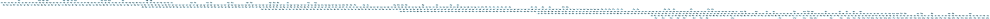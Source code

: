 /* Data Flow Graph */
digraph dfg{
size="6.6";
node[color=lightblue1, style=filled];
"a[0][0]-1"->"mul-149"
"b[0][0]-50"->"mul-149"
"init-99"->"add-150"
"mul-149"->"add-150"
"a[0][1]-2"->"mul-151"
"b[1][0]-57"->"mul-151"
"add-150"->"add-152"
"mul-151"->"add-152"
"a[0][2]-3"->"mul-153"
"b[2][0]-64"->"mul-153"
"add-152"->"add-154"
"mul-153"->"add-154"
"a[0][3]-4"->"mul-155"
"b[3][0]-71"->"mul-155"
"add-154"->"add-156"
"mul-155"->"add-156"
"a[0][4]-5"->"mul-157"
"b[4][0]-78"->"mul-157"
"add-156"->"add-158"
"mul-157"->"add-158"
"a[0][5]-6"->"mul-159"
"b[5][0]-85"->"mul-159"
"add-158"->"add-160"
"mul-159"->"add-160"
"a[0][6]-7"->"mul-161"
"b[6][0]-92"->"mul-161"
"add-160"->"c[0][0]-100"
"mul-161"->"c[0][0]-100"
"a[0][0]-1"->"mul-162"
"b[0][1]-51"->"mul-162"
"init-99"->"add-163"
"mul-162"->"add-163"
"a[0][1]-2"->"mul-164"
"b[1][1]-58"->"mul-164"
"add-163"->"add-165"
"mul-164"->"add-165"
"a[0][2]-3"->"mul-166"
"b[2][1]-65"->"mul-166"
"add-165"->"add-167"
"mul-166"->"add-167"
"a[0][3]-4"->"mul-168"
"b[3][1]-72"->"mul-168"
"add-167"->"add-169"
"mul-168"->"add-169"
"a[0][4]-5"->"mul-170"
"b[4][1]-79"->"mul-170"
"add-169"->"add-171"
"mul-170"->"add-171"
"a[0][5]-6"->"mul-172"
"b[5][1]-86"->"mul-172"
"add-171"->"add-173"
"mul-172"->"add-173"
"a[0][6]-7"->"mul-174"
"b[6][1]-93"->"mul-174"
"add-173"->"c[0][1]-101"
"mul-174"->"c[0][1]-101"
"a[0][0]-1"->"mul-175"
"b[0][2]-52"->"mul-175"
"init-99"->"add-176"
"mul-175"->"add-176"
"a[0][1]-2"->"mul-177"
"b[1][2]-59"->"mul-177"
"add-176"->"add-178"
"mul-177"->"add-178"
"a[0][2]-3"->"mul-179"
"b[2][2]-66"->"mul-179"
"add-178"->"add-180"
"mul-179"->"add-180"
"a[0][3]-4"->"mul-181"
"b[3][2]-73"->"mul-181"
"add-180"->"add-182"
"mul-181"->"add-182"
"a[0][4]-5"->"mul-183"
"b[4][2]-80"->"mul-183"
"add-182"->"add-184"
"mul-183"->"add-184"
"a[0][5]-6"->"mul-185"
"b[5][2]-87"->"mul-185"
"add-184"->"add-186"
"mul-185"->"add-186"
"a[0][6]-7"->"mul-187"
"b[6][2]-94"->"mul-187"
"add-186"->"c[0][2]-102"
"mul-187"->"c[0][2]-102"
"a[0][0]-1"->"mul-188"
"b[0][3]-53"->"mul-188"
"init-99"->"add-189"
"mul-188"->"add-189"
"a[0][1]-2"->"mul-190"
"b[1][3]-60"->"mul-190"
"add-189"->"add-191"
"mul-190"->"add-191"
"a[0][2]-3"->"mul-192"
"b[2][3]-67"->"mul-192"
"add-191"->"add-193"
"mul-192"->"add-193"
"a[0][3]-4"->"mul-194"
"b[3][3]-74"->"mul-194"
"add-193"->"add-195"
"mul-194"->"add-195"
"a[0][4]-5"->"mul-196"
"b[4][3]-81"->"mul-196"
"add-195"->"add-197"
"mul-196"->"add-197"
"a[0][5]-6"->"mul-198"
"b[5][3]-88"->"mul-198"
"add-197"->"add-199"
"mul-198"->"add-199"
"a[0][6]-7"->"mul-200"
"b[6][3]-95"->"mul-200"
"add-199"->"c[0][3]-103"
"mul-200"->"c[0][3]-103"
"a[0][0]-1"->"mul-201"
"b[0][4]-54"->"mul-201"
"init-99"->"add-202"
"mul-201"->"add-202"
"a[0][1]-2"->"mul-203"
"b[1][4]-61"->"mul-203"
"add-202"->"add-204"
"mul-203"->"add-204"
"a[0][2]-3"->"mul-205"
"b[2][4]-68"->"mul-205"
"add-204"->"add-206"
"mul-205"->"add-206"
"a[0][3]-4"->"mul-207"
"b[3][4]-75"->"mul-207"
"add-206"->"add-208"
"mul-207"->"add-208"
"a[0][4]-5"->"mul-209"
"b[4][4]-82"->"mul-209"
"add-208"->"add-210"
"mul-209"->"add-210"
"a[0][5]-6"->"mul-211"
"b[5][4]-89"->"mul-211"
"add-210"->"add-212"
"mul-211"->"add-212"
"a[0][6]-7"->"mul-213"
"b[6][4]-96"->"mul-213"
"add-212"->"c[0][4]-104"
"mul-213"->"c[0][4]-104"
"a[0][0]-1"->"mul-214"
"b[0][5]-55"->"mul-214"
"init-99"->"add-215"
"mul-214"->"add-215"
"a[0][1]-2"->"mul-216"
"b[1][5]-62"->"mul-216"
"add-215"->"add-217"
"mul-216"->"add-217"
"a[0][2]-3"->"mul-218"
"b[2][5]-69"->"mul-218"
"add-217"->"add-219"
"mul-218"->"add-219"
"a[0][3]-4"->"mul-220"
"b[3][5]-76"->"mul-220"
"add-219"->"add-221"
"mul-220"->"add-221"
"a[0][4]-5"->"mul-222"
"b[4][5]-83"->"mul-222"
"add-221"->"add-223"
"mul-222"->"add-223"
"a[0][5]-6"->"mul-224"
"b[5][5]-90"->"mul-224"
"add-223"->"add-225"
"mul-224"->"add-225"
"a[0][6]-7"->"mul-226"
"b[6][5]-97"->"mul-226"
"add-225"->"c[0][5]-105"
"mul-226"->"c[0][5]-105"
"a[0][0]-1"->"mul-227"
"b[0][6]-56"->"mul-227"
"init-99"->"add-228"
"mul-227"->"add-228"
"a[0][1]-2"->"mul-229"
"b[1][6]-63"->"mul-229"
"add-228"->"add-230"
"mul-229"->"add-230"
"a[0][2]-3"->"mul-231"
"b[2][6]-70"->"mul-231"
"add-230"->"add-232"
"mul-231"->"add-232"
"a[0][3]-4"->"mul-233"
"b[3][6]-77"->"mul-233"
"add-232"->"add-234"
"mul-233"->"add-234"
"a[0][4]-5"->"mul-235"
"b[4][6]-84"->"mul-235"
"add-234"->"add-236"
"mul-235"->"add-236"
"a[0][5]-6"->"mul-237"
"b[5][6]-91"->"mul-237"
"add-236"->"add-238"
"mul-237"->"add-238"
"a[0][6]-7"->"mul-239"
"b[6][6]-98"->"mul-239"
"add-238"->"c[0][6]-106"
"mul-239"->"c[0][6]-106"
"a[1][0]-8"->"mul-240"
"b[0][0]-50"->"mul-240"
"init-99"->"add-241"
"mul-240"->"add-241"
"a[1][1]-9"->"mul-242"
"b[1][0]-57"->"mul-242"
"add-241"->"add-243"
"mul-242"->"add-243"
"a[1][2]-10"->"mul-244"
"b[2][0]-64"->"mul-244"
"add-243"->"add-245"
"mul-244"->"add-245"
"a[1][3]-11"->"mul-246"
"b[3][0]-71"->"mul-246"
"add-245"->"add-247"
"mul-246"->"add-247"
"a[1][4]-12"->"mul-248"
"b[4][0]-78"->"mul-248"
"add-247"->"add-249"
"mul-248"->"add-249"
"a[1][5]-13"->"mul-250"
"b[5][0]-85"->"mul-250"
"add-249"->"add-251"
"mul-250"->"add-251"
"a[1][6]-14"->"mul-252"
"b[6][0]-92"->"mul-252"
"add-251"->"c[1][0]-107"
"mul-252"->"c[1][0]-107"
"a[1][0]-8"->"mul-253"
"b[0][1]-51"->"mul-253"
"init-99"->"add-254"
"mul-253"->"add-254"
"a[1][1]-9"->"mul-255"
"b[1][1]-58"->"mul-255"
"add-254"->"add-256"
"mul-255"->"add-256"
"a[1][2]-10"->"mul-257"
"b[2][1]-65"->"mul-257"
"add-256"->"add-258"
"mul-257"->"add-258"
"a[1][3]-11"->"mul-259"
"b[3][1]-72"->"mul-259"
"add-258"->"add-260"
"mul-259"->"add-260"
"a[1][4]-12"->"mul-261"
"b[4][1]-79"->"mul-261"
"add-260"->"add-262"
"mul-261"->"add-262"
"a[1][5]-13"->"mul-263"
"b[5][1]-86"->"mul-263"
"add-262"->"add-264"
"mul-263"->"add-264"
"a[1][6]-14"->"mul-265"
"b[6][1]-93"->"mul-265"
"add-264"->"c[1][1]-108"
"mul-265"->"c[1][1]-108"
"a[1][0]-8"->"mul-266"
"b[0][2]-52"->"mul-266"
"init-99"->"add-267"
"mul-266"->"add-267"
"a[1][1]-9"->"mul-268"
"b[1][2]-59"->"mul-268"
"add-267"->"add-269"
"mul-268"->"add-269"
"a[1][2]-10"->"mul-270"
"b[2][2]-66"->"mul-270"
"add-269"->"add-271"
"mul-270"->"add-271"
"a[1][3]-11"->"mul-272"
"b[3][2]-73"->"mul-272"
"add-271"->"add-273"
"mul-272"->"add-273"
"a[1][4]-12"->"mul-274"
"b[4][2]-80"->"mul-274"
"add-273"->"add-275"
"mul-274"->"add-275"
"a[1][5]-13"->"mul-276"
"b[5][2]-87"->"mul-276"
"add-275"->"add-277"
"mul-276"->"add-277"
"a[1][6]-14"->"mul-278"
"b[6][2]-94"->"mul-278"
"add-277"->"c[1][2]-109"
"mul-278"->"c[1][2]-109"
"a[1][0]-8"->"mul-279"
"b[0][3]-53"->"mul-279"
"init-99"->"add-280"
"mul-279"->"add-280"
"a[1][1]-9"->"mul-281"
"b[1][3]-60"->"mul-281"
"add-280"->"add-282"
"mul-281"->"add-282"
"a[1][2]-10"->"mul-283"
"b[2][3]-67"->"mul-283"
"add-282"->"add-284"
"mul-283"->"add-284"
"a[1][3]-11"->"mul-285"
"b[3][3]-74"->"mul-285"
"add-284"->"add-286"
"mul-285"->"add-286"
"a[1][4]-12"->"mul-287"
"b[4][3]-81"->"mul-287"
"add-286"->"add-288"
"mul-287"->"add-288"
"a[1][5]-13"->"mul-289"
"b[5][3]-88"->"mul-289"
"add-288"->"add-290"
"mul-289"->"add-290"
"a[1][6]-14"->"mul-291"
"b[6][3]-95"->"mul-291"
"add-290"->"c[1][3]-110"
"mul-291"->"c[1][3]-110"
"a[1][0]-8"->"mul-292"
"b[0][4]-54"->"mul-292"
"init-99"->"add-293"
"mul-292"->"add-293"
"a[1][1]-9"->"mul-294"
"b[1][4]-61"->"mul-294"
"add-293"->"add-295"
"mul-294"->"add-295"
"a[1][2]-10"->"mul-296"
"b[2][4]-68"->"mul-296"
"add-295"->"add-297"
"mul-296"->"add-297"
"a[1][3]-11"->"mul-298"
"b[3][4]-75"->"mul-298"
"add-297"->"add-299"
"mul-298"->"add-299"
"a[1][4]-12"->"mul-300"
"b[4][4]-82"->"mul-300"
"add-299"->"add-301"
"mul-300"->"add-301"
"a[1][5]-13"->"mul-302"
"b[5][4]-89"->"mul-302"
"add-301"->"add-303"
"mul-302"->"add-303"
"a[1][6]-14"->"mul-304"
"b[6][4]-96"->"mul-304"
"add-303"->"c[1][4]-111"
"mul-304"->"c[1][4]-111"
"a[1][0]-8"->"mul-305"
"b[0][5]-55"->"mul-305"
"init-99"->"add-306"
"mul-305"->"add-306"
"a[1][1]-9"->"mul-307"
"b[1][5]-62"->"mul-307"
"add-306"->"add-308"
"mul-307"->"add-308"
"a[1][2]-10"->"mul-309"
"b[2][5]-69"->"mul-309"
"add-308"->"add-310"
"mul-309"->"add-310"
"a[1][3]-11"->"mul-311"
"b[3][5]-76"->"mul-311"
"add-310"->"add-312"
"mul-311"->"add-312"
"a[1][4]-12"->"mul-313"
"b[4][5]-83"->"mul-313"
"add-312"->"add-314"
"mul-313"->"add-314"
"a[1][5]-13"->"mul-315"
"b[5][5]-90"->"mul-315"
"add-314"->"add-316"
"mul-315"->"add-316"
"a[1][6]-14"->"mul-317"
"b[6][5]-97"->"mul-317"
"add-316"->"c[1][5]-112"
"mul-317"->"c[1][5]-112"
"a[1][0]-8"->"mul-318"
"b[0][6]-56"->"mul-318"
"init-99"->"add-319"
"mul-318"->"add-319"
"a[1][1]-9"->"mul-320"
"b[1][6]-63"->"mul-320"
"add-319"->"add-321"
"mul-320"->"add-321"
"a[1][2]-10"->"mul-322"
"b[2][6]-70"->"mul-322"
"add-321"->"add-323"
"mul-322"->"add-323"
"a[1][3]-11"->"mul-324"
"b[3][6]-77"->"mul-324"
"add-323"->"add-325"
"mul-324"->"add-325"
"a[1][4]-12"->"mul-326"
"b[4][6]-84"->"mul-326"
"add-325"->"add-327"
"mul-326"->"add-327"
"a[1][5]-13"->"mul-328"
"b[5][6]-91"->"mul-328"
"add-327"->"add-329"
"mul-328"->"add-329"
"a[1][6]-14"->"mul-330"
"b[6][6]-98"->"mul-330"
"add-329"->"c[1][6]-113"
"mul-330"->"c[1][6]-113"
"a[2][0]-15"->"mul-331"
"b[0][0]-50"->"mul-331"
"init-99"->"add-332"
"mul-331"->"add-332"
"a[2][1]-16"->"mul-333"
"b[1][0]-57"->"mul-333"
"add-332"->"add-334"
"mul-333"->"add-334"
"a[2][2]-17"->"mul-335"
"b[2][0]-64"->"mul-335"
"add-334"->"add-336"
"mul-335"->"add-336"
"a[2][3]-18"->"mul-337"
"b[3][0]-71"->"mul-337"
"add-336"->"add-338"
"mul-337"->"add-338"
"a[2][4]-19"->"mul-339"
"b[4][0]-78"->"mul-339"
"add-338"->"add-340"
"mul-339"->"add-340"
"a[2][5]-20"->"mul-341"
"b[5][0]-85"->"mul-341"
"add-340"->"add-342"
"mul-341"->"add-342"
"a[2][6]-21"->"mul-343"
"b[6][0]-92"->"mul-343"
"add-342"->"c[2][0]-114"
"mul-343"->"c[2][0]-114"
"a[2][0]-15"->"mul-344"
"b[0][1]-51"->"mul-344"
"init-99"->"add-345"
"mul-344"->"add-345"
"a[2][1]-16"->"mul-346"
"b[1][1]-58"->"mul-346"
"add-345"->"add-347"
"mul-346"->"add-347"
"a[2][2]-17"->"mul-348"
"b[2][1]-65"->"mul-348"
"add-347"->"add-349"
"mul-348"->"add-349"
"a[2][3]-18"->"mul-350"
"b[3][1]-72"->"mul-350"
"add-349"->"add-351"
"mul-350"->"add-351"
"a[2][4]-19"->"mul-352"
"b[4][1]-79"->"mul-352"
"add-351"->"add-353"
"mul-352"->"add-353"
"a[2][5]-20"->"mul-354"
"b[5][1]-86"->"mul-354"
"add-353"->"add-355"
"mul-354"->"add-355"
"a[2][6]-21"->"mul-356"
"b[6][1]-93"->"mul-356"
"add-355"->"c[2][1]-115"
"mul-356"->"c[2][1]-115"
"a[2][0]-15"->"mul-357"
"b[0][2]-52"->"mul-357"
"init-99"->"add-358"
"mul-357"->"add-358"
"a[2][1]-16"->"mul-359"
"b[1][2]-59"->"mul-359"
"add-358"->"add-360"
"mul-359"->"add-360"
"a[2][2]-17"->"mul-361"
"b[2][2]-66"->"mul-361"
"add-360"->"add-362"
"mul-361"->"add-362"
"a[2][3]-18"->"mul-363"
"b[3][2]-73"->"mul-363"
"add-362"->"add-364"
"mul-363"->"add-364"
"a[2][4]-19"->"mul-365"
"b[4][2]-80"->"mul-365"
"add-364"->"add-366"
"mul-365"->"add-366"
"a[2][5]-20"->"mul-367"
"b[5][2]-87"->"mul-367"
"add-366"->"add-368"
"mul-367"->"add-368"
"a[2][6]-21"->"mul-369"
"b[6][2]-94"->"mul-369"
"add-368"->"c[2][2]-116"
"mul-369"->"c[2][2]-116"
"a[2][0]-15"->"mul-370"
"b[0][3]-53"->"mul-370"
"init-99"->"add-371"
"mul-370"->"add-371"
"a[2][1]-16"->"mul-372"
"b[1][3]-60"->"mul-372"
"add-371"->"add-373"
"mul-372"->"add-373"
"a[2][2]-17"->"mul-374"
"b[2][3]-67"->"mul-374"
"add-373"->"add-375"
"mul-374"->"add-375"
"a[2][3]-18"->"mul-376"
"b[3][3]-74"->"mul-376"
"add-375"->"add-377"
"mul-376"->"add-377"
"a[2][4]-19"->"mul-378"
"b[4][3]-81"->"mul-378"
"add-377"->"add-379"
"mul-378"->"add-379"
"a[2][5]-20"->"mul-380"
"b[5][3]-88"->"mul-380"
"add-379"->"add-381"
"mul-380"->"add-381"
"a[2][6]-21"->"mul-382"
"b[6][3]-95"->"mul-382"
"add-381"->"c[2][3]-117"
"mul-382"->"c[2][3]-117"
"a[2][0]-15"->"mul-383"
"b[0][4]-54"->"mul-383"
"init-99"->"add-384"
"mul-383"->"add-384"
"a[2][1]-16"->"mul-385"
"b[1][4]-61"->"mul-385"
"add-384"->"add-386"
"mul-385"->"add-386"
"a[2][2]-17"->"mul-387"
"b[2][4]-68"->"mul-387"
"add-386"->"add-388"
"mul-387"->"add-388"
"a[2][3]-18"->"mul-389"
"b[3][4]-75"->"mul-389"
"add-388"->"add-390"
"mul-389"->"add-390"
"a[2][4]-19"->"mul-391"
"b[4][4]-82"->"mul-391"
"add-390"->"add-392"
"mul-391"->"add-392"
"a[2][5]-20"->"mul-393"
"b[5][4]-89"->"mul-393"
"add-392"->"add-394"
"mul-393"->"add-394"
"a[2][6]-21"->"mul-395"
"b[6][4]-96"->"mul-395"
"add-394"->"c[2][4]-118"
"mul-395"->"c[2][4]-118"
"a[2][0]-15"->"mul-396"
"b[0][5]-55"->"mul-396"
"init-99"->"add-397"
"mul-396"->"add-397"
"a[2][1]-16"->"mul-398"
"b[1][5]-62"->"mul-398"
"add-397"->"add-399"
"mul-398"->"add-399"
"a[2][2]-17"->"mul-400"
"b[2][5]-69"->"mul-400"
"add-399"->"add-401"
"mul-400"->"add-401"
"a[2][3]-18"->"mul-402"
"b[3][5]-76"->"mul-402"
"add-401"->"add-403"
"mul-402"->"add-403"
"a[2][4]-19"->"mul-404"
"b[4][5]-83"->"mul-404"
"add-403"->"add-405"
"mul-404"->"add-405"
"a[2][5]-20"->"mul-406"
"b[5][5]-90"->"mul-406"
"add-405"->"add-407"
"mul-406"->"add-407"
"a[2][6]-21"->"mul-408"
"b[6][5]-97"->"mul-408"
"add-407"->"c[2][5]-119"
"mul-408"->"c[2][5]-119"
"a[2][0]-15"->"mul-409"
"b[0][6]-56"->"mul-409"
"init-99"->"add-410"
"mul-409"->"add-410"
"a[2][1]-16"->"mul-411"
"b[1][6]-63"->"mul-411"
"add-410"->"add-412"
"mul-411"->"add-412"
"a[2][2]-17"->"mul-413"
"b[2][6]-70"->"mul-413"
"add-412"->"add-414"
"mul-413"->"add-414"
"a[2][3]-18"->"mul-415"
"b[3][6]-77"->"mul-415"
"add-414"->"add-416"
"mul-415"->"add-416"
"a[2][4]-19"->"mul-417"
"b[4][6]-84"->"mul-417"
"add-416"->"add-418"
"mul-417"->"add-418"
"a[2][5]-20"->"mul-419"
"b[5][6]-91"->"mul-419"
"add-418"->"add-420"
"mul-419"->"add-420"
"a[2][6]-21"->"mul-421"
"b[6][6]-98"->"mul-421"
"add-420"->"c[2][6]-120"
"mul-421"->"c[2][6]-120"
"a[3][0]-22"->"mul-422"
"b[0][0]-50"->"mul-422"
"init-99"->"add-423"
"mul-422"->"add-423"
"a[3][1]-23"->"mul-424"
"b[1][0]-57"->"mul-424"
"add-423"->"add-425"
"mul-424"->"add-425"
"a[3][2]-24"->"mul-426"
"b[2][0]-64"->"mul-426"
"add-425"->"add-427"
"mul-426"->"add-427"
"a[3][3]-25"->"mul-428"
"b[3][0]-71"->"mul-428"
"add-427"->"add-429"
"mul-428"->"add-429"
"a[3][4]-26"->"mul-430"
"b[4][0]-78"->"mul-430"
"add-429"->"add-431"
"mul-430"->"add-431"
"a[3][5]-27"->"mul-432"
"b[5][0]-85"->"mul-432"
"add-431"->"add-433"
"mul-432"->"add-433"
"a[3][6]-28"->"mul-434"
"b[6][0]-92"->"mul-434"
"add-433"->"c[3][0]-121"
"mul-434"->"c[3][0]-121"
"a[3][0]-22"->"mul-435"
"b[0][1]-51"->"mul-435"
"init-99"->"add-436"
"mul-435"->"add-436"
"a[3][1]-23"->"mul-437"
"b[1][1]-58"->"mul-437"
"add-436"->"add-438"
"mul-437"->"add-438"
"a[3][2]-24"->"mul-439"
"b[2][1]-65"->"mul-439"
"add-438"->"add-440"
"mul-439"->"add-440"
"a[3][3]-25"->"mul-441"
"b[3][1]-72"->"mul-441"
"add-440"->"add-442"
"mul-441"->"add-442"
"a[3][4]-26"->"mul-443"
"b[4][1]-79"->"mul-443"
"add-442"->"add-444"
"mul-443"->"add-444"
"a[3][5]-27"->"mul-445"
"b[5][1]-86"->"mul-445"
"add-444"->"add-446"
"mul-445"->"add-446"
"a[3][6]-28"->"mul-447"
"b[6][1]-93"->"mul-447"
"add-446"->"c[3][1]-122"
"mul-447"->"c[3][1]-122"
"a[3][0]-22"->"mul-448"
"b[0][2]-52"->"mul-448"
"init-99"->"add-449"
"mul-448"->"add-449"
"a[3][1]-23"->"mul-450"
"b[1][2]-59"->"mul-450"
"add-449"->"add-451"
"mul-450"->"add-451"
"a[3][2]-24"->"mul-452"
"b[2][2]-66"->"mul-452"
"add-451"->"add-453"
"mul-452"->"add-453"
"a[3][3]-25"->"mul-454"
"b[3][2]-73"->"mul-454"
"add-453"->"add-455"
"mul-454"->"add-455"
"a[3][4]-26"->"mul-456"
"b[4][2]-80"->"mul-456"
"add-455"->"add-457"
"mul-456"->"add-457"
"a[3][5]-27"->"mul-458"
"b[5][2]-87"->"mul-458"
"add-457"->"add-459"
"mul-458"->"add-459"
"a[3][6]-28"->"mul-460"
"b[6][2]-94"->"mul-460"
"add-459"->"c[3][2]-123"
"mul-460"->"c[3][2]-123"
"a[3][0]-22"->"mul-461"
"b[0][3]-53"->"mul-461"
"init-99"->"add-462"
"mul-461"->"add-462"
"a[3][1]-23"->"mul-463"
"b[1][3]-60"->"mul-463"
"add-462"->"add-464"
"mul-463"->"add-464"
"a[3][2]-24"->"mul-465"
"b[2][3]-67"->"mul-465"
"add-464"->"add-466"
"mul-465"->"add-466"
"a[3][3]-25"->"mul-467"
"b[3][3]-74"->"mul-467"
"add-466"->"add-468"
"mul-467"->"add-468"
"a[3][4]-26"->"mul-469"
"b[4][3]-81"->"mul-469"
"add-468"->"add-470"
"mul-469"->"add-470"
"a[3][5]-27"->"mul-471"
"b[5][3]-88"->"mul-471"
"add-470"->"add-472"
"mul-471"->"add-472"
"a[3][6]-28"->"mul-473"
"b[6][3]-95"->"mul-473"
"add-472"->"c[3][3]-124"
"mul-473"->"c[3][3]-124"
"a[3][0]-22"->"mul-474"
"b[0][4]-54"->"mul-474"
"init-99"->"add-475"
"mul-474"->"add-475"
"a[3][1]-23"->"mul-476"
"b[1][4]-61"->"mul-476"
"add-475"->"add-477"
"mul-476"->"add-477"
"a[3][2]-24"->"mul-478"
"b[2][4]-68"->"mul-478"
"add-477"->"add-479"
"mul-478"->"add-479"
"a[3][3]-25"->"mul-480"
"b[3][4]-75"->"mul-480"
"add-479"->"add-481"
"mul-480"->"add-481"
"a[3][4]-26"->"mul-482"
"b[4][4]-82"->"mul-482"
"add-481"->"add-483"
"mul-482"->"add-483"
"a[3][5]-27"->"mul-484"
"b[5][4]-89"->"mul-484"
"add-483"->"add-485"
"mul-484"->"add-485"
"a[3][6]-28"->"mul-486"
"b[6][4]-96"->"mul-486"
"add-485"->"c[3][4]-125"
"mul-486"->"c[3][4]-125"
"a[3][0]-22"->"mul-487"
"b[0][5]-55"->"mul-487"
"init-99"->"add-488"
"mul-487"->"add-488"
"a[3][1]-23"->"mul-489"
"b[1][5]-62"->"mul-489"
"add-488"->"add-490"
"mul-489"->"add-490"
"a[3][2]-24"->"mul-491"
"b[2][5]-69"->"mul-491"
"add-490"->"add-492"
"mul-491"->"add-492"
"a[3][3]-25"->"mul-493"
"b[3][5]-76"->"mul-493"
"add-492"->"add-494"
"mul-493"->"add-494"
"a[3][4]-26"->"mul-495"
"b[4][5]-83"->"mul-495"
"add-494"->"add-496"
"mul-495"->"add-496"
"a[3][5]-27"->"mul-497"
"b[5][5]-90"->"mul-497"
"add-496"->"add-498"
"mul-497"->"add-498"
"a[3][6]-28"->"mul-499"
"b[6][5]-97"->"mul-499"
"add-498"->"c[3][5]-126"
"mul-499"->"c[3][5]-126"
"a[3][0]-22"->"mul-500"
"b[0][6]-56"->"mul-500"
"init-99"->"add-501"
"mul-500"->"add-501"
"a[3][1]-23"->"mul-502"
"b[1][6]-63"->"mul-502"
"add-501"->"add-503"
"mul-502"->"add-503"
"a[3][2]-24"->"mul-504"
"b[2][6]-70"->"mul-504"
"add-503"->"add-505"
"mul-504"->"add-505"
"a[3][3]-25"->"mul-506"
"b[3][6]-77"->"mul-506"
"add-505"->"add-507"
"mul-506"->"add-507"
"a[3][4]-26"->"mul-508"
"b[4][6]-84"->"mul-508"
"add-507"->"add-509"
"mul-508"->"add-509"
"a[3][5]-27"->"mul-510"
"b[5][6]-91"->"mul-510"
"add-509"->"add-511"
"mul-510"->"add-511"
"a[3][6]-28"->"mul-512"
"b[6][6]-98"->"mul-512"
"add-511"->"c[3][6]-127"
"mul-512"->"c[3][6]-127"
"a[4][0]-29"->"mul-513"
"b[0][0]-50"->"mul-513"
"init-99"->"add-514"
"mul-513"->"add-514"
"a[4][1]-30"->"mul-515"
"b[1][0]-57"->"mul-515"
"add-514"->"add-516"
"mul-515"->"add-516"
"a[4][2]-31"->"mul-517"
"b[2][0]-64"->"mul-517"
"add-516"->"add-518"
"mul-517"->"add-518"
"a[4][3]-32"->"mul-519"
"b[3][0]-71"->"mul-519"
"add-518"->"add-520"
"mul-519"->"add-520"
"a[4][4]-33"->"mul-521"
"b[4][0]-78"->"mul-521"
"add-520"->"add-522"
"mul-521"->"add-522"
"a[4][5]-34"->"mul-523"
"b[5][0]-85"->"mul-523"
"add-522"->"add-524"
"mul-523"->"add-524"
"a[4][6]-35"->"mul-525"
"b[6][0]-92"->"mul-525"
"add-524"->"c[4][0]-128"
"mul-525"->"c[4][0]-128"
"a[4][0]-29"->"mul-526"
"b[0][1]-51"->"mul-526"
"init-99"->"add-527"
"mul-526"->"add-527"
"a[4][1]-30"->"mul-528"
"b[1][1]-58"->"mul-528"
"add-527"->"add-529"
"mul-528"->"add-529"
"a[4][2]-31"->"mul-530"
"b[2][1]-65"->"mul-530"
"add-529"->"add-531"
"mul-530"->"add-531"
"a[4][3]-32"->"mul-532"
"b[3][1]-72"->"mul-532"
"add-531"->"add-533"
"mul-532"->"add-533"
"a[4][4]-33"->"mul-534"
"b[4][1]-79"->"mul-534"
"add-533"->"add-535"
"mul-534"->"add-535"
"a[4][5]-34"->"mul-536"
"b[5][1]-86"->"mul-536"
"add-535"->"add-537"
"mul-536"->"add-537"
"a[4][6]-35"->"mul-538"
"b[6][1]-93"->"mul-538"
"add-537"->"c[4][1]-129"
"mul-538"->"c[4][1]-129"
"a[4][0]-29"->"mul-539"
"b[0][2]-52"->"mul-539"
"init-99"->"add-540"
"mul-539"->"add-540"
"a[4][1]-30"->"mul-541"
"b[1][2]-59"->"mul-541"
"add-540"->"add-542"
"mul-541"->"add-542"
"a[4][2]-31"->"mul-543"
"b[2][2]-66"->"mul-543"
"add-542"->"add-544"
"mul-543"->"add-544"
"a[4][3]-32"->"mul-545"
"b[3][2]-73"->"mul-545"
"add-544"->"add-546"
"mul-545"->"add-546"
"a[4][4]-33"->"mul-547"
"b[4][2]-80"->"mul-547"
"add-546"->"add-548"
"mul-547"->"add-548"
"a[4][5]-34"->"mul-549"
"b[5][2]-87"->"mul-549"
"add-548"->"add-550"
"mul-549"->"add-550"
"a[4][6]-35"->"mul-551"
"b[6][2]-94"->"mul-551"
"add-550"->"c[4][2]-130"
"mul-551"->"c[4][2]-130"
"a[4][0]-29"->"mul-552"
"b[0][3]-53"->"mul-552"
"init-99"->"add-553"
"mul-552"->"add-553"
"a[4][1]-30"->"mul-554"
"b[1][3]-60"->"mul-554"
"add-553"->"add-555"
"mul-554"->"add-555"
"a[4][2]-31"->"mul-556"
"b[2][3]-67"->"mul-556"
"add-555"->"add-557"
"mul-556"->"add-557"
"a[4][3]-32"->"mul-558"
"b[3][3]-74"->"mul-558"
"add-557"->"add-559"
"mul-558"->"add-559"
"a[4][4]-33"->"mul-560"
"b[4][3]-81"->"mul-560"
"add-559"->"add-561"
"mul-560"->"add-561"
"a[4][5]-34"->"mul-562"
"b[5][3]-88"->"mul-562"
"add-561"->"add-563"
"mul-562"->"add-563"
"a[4][6]-35"->"mul-564"
"b[6][3]-95"->"mul-564"
"add-563"->"c[4][3]-131"
"mul-564"->"c[4][3]-131"
"a[4][0]-29"->"mul-565"
"b[0][4]-54"->"mul-565"
"init-99"->"add-566"
"mul-565"->"add-566"
"a[4][1]-30"->"mul-567"
"b[1][4]-61"->"mul-567"
"add-566"->"add-568"
"mul-567"->"add-568"
"a[4][2]-31"->"mul-569"
"b[2][4]-68"->"mul-569"
"add-568"->"add-570"
"mul-569"->"add-570"
"a[4][3]-32"->"mul-571"
"b[3][4]-75"->"mul-571"
"add-570"->"add-572"
"mul-571"->"add-572"
"a[4][4]-33"->"mul-573"
"b[4][4]-82"->"mul-573"
"add-572"->"add-574"
"mul-573"->"add-574"
"a[4][5]-34"->"mul-575"
"b[5][4]-89"->"mul-575"
"add-574"->"add-576"
"mul-575"->"add-576"
"a[4][6]-35"->"mul-577"
"b[6][4]-96"->"mul-577"
"add-576"->"c[4][4]-132"
"mul-577"->"c[4][4]-132"
"a[4][0]-29"->"mul-578"
"b[0][5]-55"->"mul-578"
"init-99"->"add-579"
"mul-578"->"add-579"
"a[4][1]-30"->"mul-580"
"b[1][5]-62"->"mul-580"
"add-579"->"add-581"
"mul-580"->"add-581"
"a[4][2]-31"->"mul-582"
"b[2][5]-69"->"mul-582"
"add-581"->"add-583"
"mul-582"->"add-583"
"a[4][3]-32"->"mul-584"
"b[3][5]-76"->"mul-584"
"add-583"->"add-585"
"mul-584"->"add-585"
"a[4][4]-33"->"mul-586"
"b[4][5]-83"->"mul-586"
"add-585"->"add-587"
"mul-586"->"add-587"
"a[4][5]-34"->"mul-588"
"b[5][5]-90"->"mul-588"
"add-587"->"add-589"
"mul-588"->"add-589"
"a[4][6]-35"->"mul-590"
"b[6][5]-97"->"mul-590"
"add-589"->"c[4][5]-133"
"mul-590"->"c[4][5]-133"
"a[4][0]-29"->"mul-591"
"b[0][6]-56"->"mul-591"
"init-99"->"add-592"
"mul-591"->"add-592"
"a[4][1]-30"->"mul-593"
"b[1][6]-63"->"mul-593"
"add-592"->"add-594"
"mul-593"->"add-594"
"a[4][2]-31"->"mul-595"
"b[2][6]-70"->"mul-595"
"add-594"->"add-596"
"mul-595"->"add-596"
"a[4][3]-32"->"mul-597"
"b[3][6]-77"->"mul-597"
"add-596"->"add-598"
"mul-597"->"add-598"
"a[4][4]-33"->"mul-599"
"b[4][6]-84"->"mul-599"
"add-598"->"add-600"
"mul-599"->"add-600"
"a[4][5]-34"->"mul-601"
"b[5][6]-91"->"mul-601"
"add-600"->"add-602"
"mul-601"->"add-602"
"a[4][6]-35"->"mul-603"
"b[6][6]-98"->"mul-603"
"add-602"->"c[4][6]-134"
"mul-603"->"c[4][6]-134"
"a[5][0]-36"->"mul-604"
"b[0][0]-50"->"mul-604"
"init-99"->"add-605"
"mul-604"->"add-605"
"a[5][1]-37"->"mul-606"
"b[1][0]-57"->"mul-606"
"add-605"->"add-607"
"mul-606"->"add-607"
"a[5][2]-38"->"mul-608"
"b[2][0]-64"->"mul-608"
"add-607"->"add-609"
"mul-608"->"add-609"
"a[5][3]-39"->"mul-610"
"b[3][0]-71"->"mul-610"
"add-609"->"add-611"
"mul-610"->"add-611"
"a[5][4]-40"->"mul-612"
"b[4][0]-78"->"mul-612"
"add-611"->"add-613"
"mul-612"->"add-613"
"a[5][5]-41"->"mul-614"
"b[5][0]-85"->"mul-614"
"add-613"->"add-615"
"mul-614"->"add-615"
"a[5][6]-42"->"mul-616"
"b[6][0]-92"->"mul-616"
"add-615"->"c[5][0]-135"
"mul-616"->"c[5][0]-135"
"a[5][0]-36"->"mul-617"
"b[0][1]-51"->"mul-617"
"init-99"->"add-618"
"mul-617"->"add-618"
"a[5][1]-37"->"mul-619"
"b[1][1]-58"->"mul-619"
"add-618"->"add-620"
"mul-619"->"add-620"
"a[5][2]-38"->"mul-621"
"b[2][1]-65"->"mul-621"
"add-620"->"add-622"
"mul-621"->"add-622"
"a[5][3]-39"->"mul-623"
"b[3][1]-72"->"mul-623"
"add-622"->"add-624"
"mul-623"->"add-624"
"a[5][4]-40"->"mul-625"
"b[4][1]-79"->"mul-625"
"add-624"->"add-626"
"mul-625"->"add-626"
"a[5][5]-41"->"mul-627"
"b[5][1]-86"->"mul-627"
"add-626"->"add-628"
"mul-627"->"add-628"
"a[5][6]-42"->"mul-629"
"b[6][1]-93"->"mul-629"
"add-628"->"c[5][1]-136"
"mul-629"->"c[5][1]-136"
"a[5][0]-36"->"mul-630"
"b[0][2]-52"->"mul-630"
"init-99"->"add-631"
"mul-630"->"add-631"
"a[5][1]-37"->"mul-632"
"b[1][2]-59"->"mul-632"
"add-631"->"add-633"
"mul-632"->"add-633"
"a[5][2]-38"->"mul-634"
"b[2][2]-66"->"mul-634"
"add-633"->"add-635"
"mul-634"->"add-635"
"a[5][3]-39"->"mul-636"
"b[3][2]-73"->"mul-636"
"add-635"->"add-637"
"mul-636"->"add-637"
"a[5][4]-40"->"mul-638"
"b[4][2]-80"->"mul-638"
"add-637"->"add-639"
"mul-638"->"add-639"
"a[5][5]-41"->"mul-640"
"b[5][2]-87"->"mul-640"
"add-639"->"add-641"
"mul-640"->"add-641"
"a[5][6]-42"->"mul-642"
"b[6][2]-94"->"mul-642"
"add-641"->"c[5][2]-137"
"mul-642"->"c[5][2]-137"
"a[5][0]-36"->"mul-643"
"b[0][3]-53"->"mul-643"
"init-99"->"add-644"
"mul-643"->"add-644"
"a[5][1]-37"->"mul-645"
"b[1][3]-60"->"mul-645"
"add-644"->"add-646"
"mul-645"->"add-646"
"a[5][2]-38"->"mul-647"
"b[2][3]-67"->"mul-647"
"add-646"->"add-648"
"mul-647"->"add-648"
"a[5][3]-39"->"mul-649"
"b[3][3]-74"->"mul-649"
"add-648"->"add-650"
"mul-649"->"add-650"
"a[5][4]-40"->"mul-651"
"b[4][3]-81"->"mul-651"
"add-650"->"add-652"
"mul-651"->"add-652"
"a[5][5]-41"->"mul-653"
"b[5][3]-88"->"mul-653"
"add-652"->"add-654"
"mul-653"->"add-654"
"a[5][6]-42"->"mul-655"
"b[6][3]-95"->"mul-655"
"add-654"->"c[5][3]-138"
"mul-655"->"c[5][3]-138"
"a[5][0]-36"->"mul-656"
"b[0][4]-54"->"mul-656"
"init-99"->"add-657"
"mul-656"->"add-657"
"a[5][1]-37"->"mul-658"
"b[1][4]-61"->"mul-658"
"add-657"->"add-659"
"mul-658"->"add-659"
"a[5][2]-38"->"mul-660"
"b[2][4]-68"->"mul-660"
"add-659"->"add-661"
"mul-660"->"add-661"
"a[5][3]-39"->"mul-662"
"b[3][4]-75"->"mul-662"
"add-661"->"add-663"
"mul-662"->"add-663"
"a[5][4]-40"->"mul-664"
"b[4][4]-82"->"mul-664"
"add-663"->"add-665"
"mul-664"->"add-665"
"a[5][5]-41"->"mul-666"
"b[5][4]-89"->"mul-666"
"add-665"->"add-667"
"mul-666"->"add-667"
"a[5][6]-42"->"mul-668"
"b[6][4]-96"->"mul-668"
"add-667"->"c[5][4]-139"
"mul-668"->"c[5][4]-139"
"a[5][0]-36"->"mul-669"
"b[0][5]-55"->"mul-669"
"init-99"->"add-670"
"mul-669"->"add-670"
"a[5][1]-37"->"mul-671"
"b[1][5]-62"->"mul-671"
"add-670"->"add-672"
"mul-671"->"add-672"
"a[5][2]-38"->"mul-673"
"b[2][5]-69"->"mul-673"
"add-672"->"add-674"
"mul-673"->"add-674"
"a[5][3]-39"->"mul-675"
"b[3][5]-76"->"mul-675"
"add-674"->"add-676"
"mul-675"->"add-676"
"a[5][4]-40"->"mul-677"
"b[4][5]-83"->"mul-677"
"add-676"->"add-678"
"mul-677"->"add-678"
"a[5][5]-41"->"mul-679"
"b[5][5]-90"->"mul-679"
"add-678"->"add-680"
"mul-679"->"add-680"
"a[5][6]-42"->"mul-681"
"b[6][5]-97"->"mul-681"
"add-680"->"c[5][5]-140"
"mul-681"->"c[5][5]-140"
"a[5][0]-36"->"mul-682"
"b[0][6]-56"->"mul-682"
"init-99"->"add-683"
"mul-682"->"add-683"
"a[5][1]-37"->"mul-684"
"b[1][6]-63"->"mul-684"
"add-683"->"add-685"
"mul-684"->"add-685"
"a[5][2]-38"->"mul-686"
"b[2][6]-70"->"mul-686"
"add-685"->"add-687"
"mul-686"->"add-687"
"a[5][3]-39"->"mul-688"
"b[3][6]-77"->"mul-688"
"add-687"->"add-689"
"mul-688"->"add-689"
"a[5][4]-40"->"mul-690"
"b[4][6]-84"->"mul-690"
"add-689"->"add-691"
"mul-690"->"add-691"
"a[5][5]-41"->"mul-692"
"b[5][6]-91"->"mul-692"
"add-691"->"add-693"
"mul-692"->"add-693"
"a[5][6]-42"->"mul-694"
"b[6][6]-98"->"mul-694"
"add-693"->"c[5][6]-141"
"mul-694"->"c[5][6]-141"
"a[6][0]-43"->"mul-695"
"b[0][0]-50"->"mul-695"
"init-99"->"add-696"
"mul-695"->"add-696"
"a[6][1]-44"->"mul-697"
"b[1][0]-57"->"mul-697"
"add-696"->"add-698"
"mul-697"->"add-698"
"a[6][2]-45"->"mul-699"
"b[2][0]-64"->"mul-699"
"add-698"->"add-700"
"mul-699"->"add-700"
"a[6][3]-46"->"mul-701"
"b[3][0]-71"->"mul-701"
"add-700"->"add-702"
"mul-701"->"add-702"
"a[6][4]-47"->"mul-703"
"b[4][0]-78"->"mul-703"
"add-702"->"add-704"
"mul-703"->"add-704"
"a[6][5]-48"->"mul-705"
"b[5][0]-85"->"mul-705"
"add-704"->"add-706"
"mul-705"->"add-706"
"a[6][6]-49"->"mul-707"
"b[6][0]-92"->"mul-707"
"add-706"->"c[6][0]-142"
"mul-707"->"c[6][0]-142"
"a[6][0]-43"->"mul-708"
"b[0][1]-51"->"mul-708"
"init-99"->"add-709"
"mul-708"->"add-709"
"a[6][1]-44"->"mul-710"
"b[1][1]-58"->"mul-710"
"add-709"->"add-711"
"mul-710"->"add-711"
"a[6][2]-45"->"mul-712"
"b[2][1]-65"->"mul-712"
"add-711"->"add-713"
"mul-712"->"add-713"
"a[6][3]-46"->"mul-714"
"b[3][1]-72"->"mul-714"
"add-713"->"add-715"
"mul-714"->"add-715"
"a[6][4]-47"->"mul-716"
"b[4][1]-79"->"mul-716"
"add-715"->"add-717"
"mul-716"->"add-717"
"a[6][5]-48"->"mul-718"
"b[5][1]-86"->"mul-718"
"add-717"->"add-719"
"mul-718"->"add-719"
"a[6][6]-49"->"mul-720"
"b[6][1]-93"->"mul-720"
"add-719"->"c[6][1]-143"
"mul-720"->"c[6][1]-143"
"a[6][0]-43"->"mul-721"
"b[0][2]-52"->"mul-721"
"init-99"->"add-722"
"mul-721"->"add-722"
"a[6][1]-44"->"mul-723"
"b[1][2]-59"->"mul-723"
"add-722"->"add-724"
"mul-723"->"add-724"
"a[6][2]-45"->"mul-725"
"b[2][2]-66"->"mul-725"
"add-724"->"add-726"
"mul-725"->"add-726"
"a[6][3]-46"->"mul-727"
"b[3][2]-73"->"mul-727"
"add-726"->"add-728"
"mul-727"->"add-728"
"a[6][4]-47"->"mul-729"
"b[4][2]-80"->"mul-729"
"add-728"->"add-730"
"mul-729"->"add-730"
"a[6][5]-48"->"mul-731"
"b[5][2]-87"->"mul-731"
"add-730"->"add-732"
"mul-731"->"add-732"
"a[6][6]-49"->"mul-733"
"b[6][2]-94"->"mul-733"
"add-732"->"c[6][2]-144"
"mul-733"->"c[6][2]-144"
"a[6][0]-43"->"mul-734"
"b[0][3]-53"->"mul-734"
"init-99"->"add-735"
"mul-734"->"add-735"
"a[6][1]-44"->"mul-736"
"b[1][3]-60"->"mul-736"
"add-735"->"add-737"
"mul-736"->"add-737"
"a[6][2]-45"->"mul-738"
"b[2][3]-67"->"mul-738"
"add-737"->"add-739"
"mul-738"->"add-739"
"a[6][3]-46"->"mul-740"
"b[3][3]-74"->"mul-740"
"add-739"->"add-741"
"mul-740"->"add-741"
"a[6][4]-47"->"mul-742"
"b[4][3]-81"->"mul-742"
"add-741"->"add-743"
"mul-742"->"add-743"
"a[6][5]-48"->"mul-744"
"b[5][3]-88"->"mul-744"
"add-743"->"add-745"
"mul-744"->"add-745"
"a[6][6]-49"->"mul-746"
"b[6][3]-95"->"mul-746"
"add-745"->"c[6][3]-145"
"mul-746"->"c[6][3]-145"
"a[6][0]-43"->"mul-747"
"b[0][4]-54"->"mul-747"
"init-99"->"add-748"
"mul-747"->"add-748"
"a[6][1]-44"->"mul-749"
"b[1][4]-61"->"mul-749"
"add-748"->"add-750"
"mul-749"->"add-750"
"a[6][2]-45"->"mul-751"
"b[2][4]-68"->"mul-751"
"add-750"->"add-752"
"mul-751"->"add-752"
"a[6][3]-46"->"mul-753"
"b[3][4]-75"->"mul-753"
"add-752"->"add-754"
"mul-753"->"add-754"
"a[6][4]-47"->"mul-755"
"b[4][4]-82"->"mul-755"
"add-754"->"add-756"
"mul-755"->"add-756"
"a[6][5]-48"->"mul-757"
"b[5][4]-89"->"mul-757"
"add-756"->"add-758"
"mul-757"->"add-758"
"a[6][6]-49"->"mul-759"
"b[6][4]-96"->"mul-759"
"add-758"->"c[6][4]-146"
"mul-759"->"c[6][4]-146"
"a[6][0]-43"->"mul-760"
"b[0][5]-55"->"mul-760"
"init-99"->"add-761"
"mul-760"->"add-761"
"a[6][1]-44"->"mul-762"
"b[1][5]-62"->"mul-762"
"add-761"->"add-763"
"mul-762"->"add-763"
"a[6][2]-45"->"mul-764"
"b[2][5]-69"->"mul-764"
"add-763"->"add-765"
"mul-764"->"add-765"
"a[6][3]-46"->"mul-766"
"b[3][5]-76"->"mul-766"
"add-765"->"add-767"
"mul-766"->"add-767"
"a[6][4]-47"->"mul-768"
"b[4][5]-83"->"mul-768"
"add-767"->"add-769"
"mul-768"->"add-769"
"a[6][5]-48"->"mul-770"
"b[5][5]-90"->"mul-770"
"add-769"->"add-771"
"mul-770"->"add-771"
"a[6][6]-49"->"mul-772"
"b[6][5]-97"->"mul-772"
"add-771"->"c[6][5]-147"
"mul-772"->"c[6][5]-147"
"a[6][0]-43"->"mul-773"
"b[0][6]-56"->"mul-773"
"init-99"->"add-774"
"mul-773"->"add-774"
"a[6][1]-44"->"mul-775"
"b[1][6]-63"->"mul-775"
"add-774"->"add-776"
"mul-775"->"add-776"
"a[6][2]-45"->"mul-777"
"b[2][6]-70"->"mul-777"
"add-776"->"add-778"
"mul-777"->"add-778"
"a[6][3]-46"->"mul-779"
"b[3][6]-77"->"mul-779"
"add-778"->"add-780"
"mul-779"->"add-780"
"a[6][4]-47"->"mul-781"
"b[4][6]-84"->"mul-781"
"add-780"->"add-782"
"mul-781"->"add-782"
"a[6][5]-48"->"mul-783"
"b[5][6]-91"->"mul-783"
"add-782"->"add-784"
"mul-783"->"add-784"
"a[6][6]-49"->"mul-785"
"b[6][6]-98"->"mul-785"
"add-784"->"c[6][6]-148"
"mul-785"->"c[6][6]-148"
}
